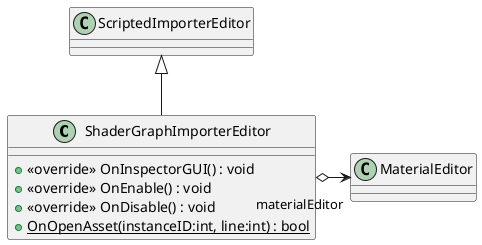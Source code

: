 @startuml
class ShaderGraphImporterEditor {
    + <<override>> OnInspectorGUI() : void
    + <<override>> OnEnable() : void
    + <<override>> OnDisable() : void
    + {static} OnOpenAsset(instanceID:int, line:int) : bool
}
ScriptedImporterEditor <|-- ShaderGraphImporterEditor
ShaderGraphImporterEditor o-> "materialEditor" MaterialEditor
@enduml
